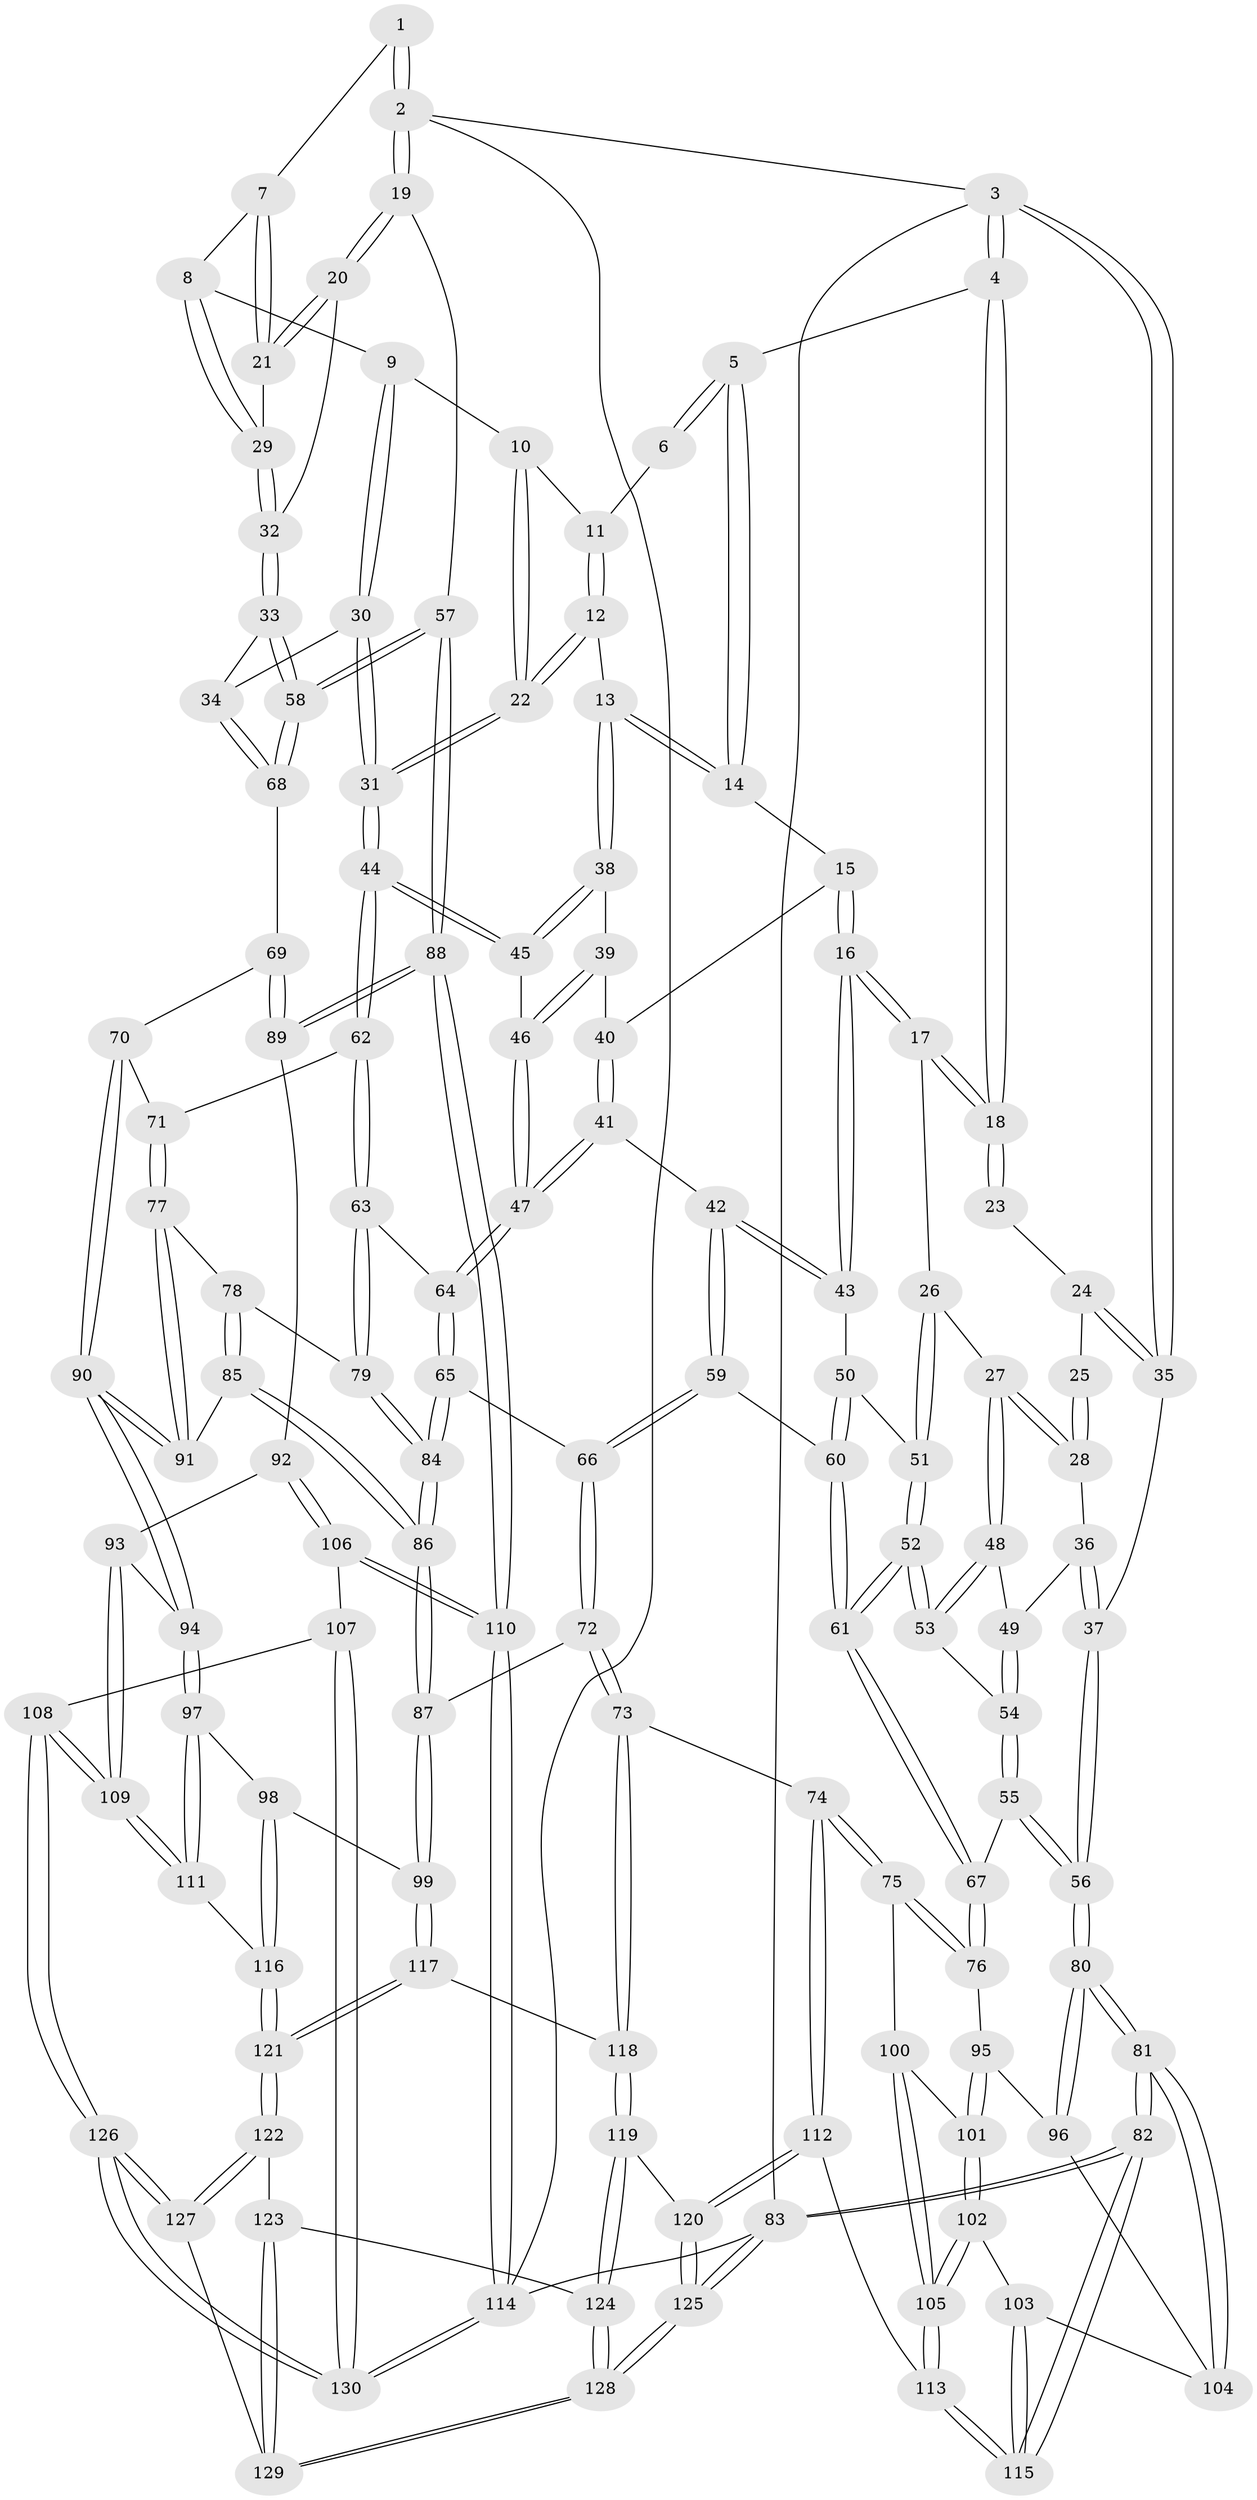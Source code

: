// Generated by graph-tools (version 1.1) at 2025/27/03/09/25 03:27:16]
// undirected, 130 vertices, 322 edges
graph export_dot {
graph [start="1"]
  node [color=gray90,style=filled];
  1 [pos="+0.9322956150745763+0"];
  2 [pos="+1+0"];
  3 [pos="+0+0"];
  4 [pos="+0.41137564402717697+0"];
  5 [pos="+0.48207331588195546+0"];
  6 [pos="+0.7251775416553208+0"];
  7 [pos="+0.9058772263346605+0.0600116595070877"];
  8 [pos="+0.8428826168796576+0.12495548483983174"];
  9 [pos="+0.8376761805111215+0.12644729266809052"];
  10 [pos="+0.8207123828267728+0.12291952078976129"];
  11 [pos="+0.7352114436121252+0.03699076941079483"];
  12 [pos="+0.6620199074460438+0.16296402994485393"];
  13 [pos="+0.6503970629724372+0.16293602945962685"];
  14 [pos="+0.5361684756001276+0.03401871654740442"];
  15 [pos="+0.47886985549316574+0.18253137768032068"];
  16 [pos="+0.3713406660309651+0.20656825647715812"];
  17 [pos="+0.30726809687072815+0.12832100200010718"];
  18 [pos="+0.3041064269106398+0.1083441299216391"];
  19 [pos="+1+0.18795705751329947"];
  20 [pos="+1+0.1723644325096816"];
  21 [pos="+0.9916700054094871+0.14455408202411174"];
  22 [pos="+0.6987767252994905+0.1865142545133844"];
  23 [pos="+0.24146761515484297+0.0997144580519007"];
  24 [pos="+0+0"];
  25 [pos="+0.12230766580831864+0.13500288249487702"];
  26 [pos="+0.19308409282914754+0.23841219130357738"];
  27 [pos="+0.1826525366528373+0.2399462388691165"];
  28 [pos="+0.12229231687855531+0.20321375733681332"];
  29 [pos="+0.8909779486877532+0.18336239251645764"];
  30 [pos="+0.7887199376023674+0.32217555232281814"];
  31 [pos="+0.7852413916884349+0.3227046259752707"];
  32 [pos="+0.9002961691449697+0.2724459153797094"];
  33 [pos="+0.8781285936855834+0.31196352542547384"];
  34 [pos="+0.7946599827883994+0.3227838488314233"];
  35 [pos="+0+0"];
  36 [pos="+0.033488983532143975+0.23407460665506521"];
  37 [pos="+0+0.13385468904188613"];
  38 [pos="+0.5977589402300392+0.2166080946758644"];
  39 [pos="+0.581604828269623+0.22776535577136733"];
  40 [pos="+0.4976560498680011+0.19656897994040093"];
  41 [pos="+0.48671033755854787+0.3326234368059412"];
  42 [pos="+0.4183996653832085+0.3232220094790929"];
  43 [pos="+0.3721545793604652+0.2426218295208993"];
  44 [pos="+0.7632796154219081+0.3424995383639743"];
  45 [pos="+0.6874709663495925+0.324011473285427"];
  46 [pos="+0.5625268459022492+0.32189417872090925"];
  47 [pos="+0.5370693795063177+0.35210255650211864"];
  48 [pos="+0.1283113548563352+0.33692992948240186"];
  49 [pos="+0.05133500852656032+0.26465883145077035"];
  50 [pos="+0.2776206895744262+0.31767103010917924"];
  51 [pos="+0.25735972584425926+0.3193538778665642"];
  52 [pos="+0.18877719656156036+0.4186646579014223"];
  53 [pos="+0.12858541799339632+0.3504520789506512"];
  54 [pos="+0.033023157271361264+0.3805811570134401"];
  55 [pos="+0+0.45359521900573807"];
  56 [pos="+0+0.4591228917207118"];
  57 [pos="+1+0.46954916320607504"];
  58 [pos="+1+0.4555605952935841"];
  59 [pos="+0.3662632923529191+0.42124808603024744"];
  60 [pos="+0.349866394142967+0.41829247822588606"];
  61 [pos="+0.19577755194618313+0.4529704943847043"];
  62 [pos="+0.7357097184638243+0.4001413855331264"];
  63 [pos="+0.5999119007592667+0.44784835303824877"];
  64 [pos="+0.555172443550687+0.4310187695595159"];
  65 [pos="+0.48850665042997266+0.4891976486786011"];
  66 [pos="+0.41445345648520093+0.5074663408482375"];
  67 [pos="+0.1698941045579783+0.5300237751911905"];
  68 [pos="+0.8982703760330534+0.5194534784858648"];
  69 [pos="+0.8867984853587777+0.5282353228451915"];
  70 [pos="+0.8578904615791082+0.5361004533219988"];
  71 [pos="+0.74034255458077+0.41856768634601565"];
  72 [pos="+0.3508888317510045+0.6387779588016405"];
  73 [pos="+0.34971314845408064+0.6395505532805789"];
  74 [pos="+0.2699287858054632+0.6304340432546249"];
  75 [pos="+0.2401503010778677+0.6119682822880624"];
  76 [pos="+0.18307771708251638+0.5674049558253761"];
  77 [pos="+0.7197543390709349+0.5631846235268756"];
  78 [pos="+0.640125842487943+0.5208265788685358"];
  79 [pos="+0.6210139629802496+0.5049995098189693"];
  80 [pos="+0+0.5530945469105599"];
  81 [pos="+0+1"];
  82 [pos="+0+1"];
  83 [pos="+0+1"];
  84 [pos="+0.5634641264734616+0.6028001342510826"];
  85 [pos="+0.6190780763190458+0.617433919183163"];
  86 [pos="+0.5681639304485746+0.6384863556264263"];
  87 [pos="+0.552687479100323+0.6723207572580142"];
  88 [pos="+1+0.7492517271504254"];
  89 [pos="+0.9116142203490649+0.6267998244900195"];
  90 [pos="+0.7625912015760599+0.6176213792759584"];
  91 [pos="+0.7332365062186113+0.5934576638207772"];
  92 [pos="+0.8600127284325907+0.6802390954758625"];
  93 [pos="+0.8564093136957891+0.6793702093409454"];
  94 [pos="+0.7653325808824978+0.6351738179772461"];
  95 [pos="+0.0774555623574279+0.6500599597585424"];
  96 [pos="+0.07531867840997539+0.650679863826689"];
  97 [pos="+0.7448582307739919+0.6789220131882377"];
  98 [pos="+0.6622376713076088+0.704900759086821"];
  99 [pos="+0.5718691213494648+0.7129274644936503"];
  100 [pos="+0.14591373519268255+0.7151310533099448"];
  101 [pos="+0.09808437370250601+0.6956019029113308"];
  102 [pos="+0.11368679633821628+0.748513908511282"];
  103 [pos="+0.0644306858345113+0.7435401563339077"];
  104 [pos="+0.03581978712165817+0.7197704367025708"];
  105 [pos="+0.12634597440462866+0.7630573087605776"];
  106 [pos="+0.9880668484681222+0.806997530526897"];
  107 [pos="+0.9008073475067159+0.8533643401565801"];
  108 [pos="+0.8140940787855498+0.8414328725603879"];
  109 [pos="+0.7933125774105142+0.8267783108930357"];
  110 [pos="+1+0.7669214191888173"];
  111 [pos="+0.7647537969328096+0.8118352311468577"];
  112 [pos="+0.1896080949203368+0.8054519754025964"];
  113 [pos="+0.1432924297342382+0.8009920595303482"];
  114 [pos="+1+1"];
  115 [pos="+0.07075410995110851+0.8410402459065269"];
  116 [pos="+0.7004170068689647+0.8291444709965939"];
  117 [pos="+0.5667691193114955+0.7791501657942991"];
  118 [pos="+0.37355481200872787+0.7699506574607035"];
  119 [pos="+0.3611066351338347+0.8518010830807149"];
  120 [pos="+0.23856997878900138+0.8686794441821598"];
  121 [pos="+0.5917912231969391+0.8751551786045046"];
  122 [pos="+0.5831096234585226+0.8986187328235684"];
  123 [pos="+0.44882758279453744+0.8854402202817707"];
  124 [pos="+0.3734021734402096+0.8671276112042281"];
  125 [pos="+0.021009524795449416+1"];
  126 [pos="+0.6471447700866357+1"];
  127 [pos="+0.645579840316509+1"];
  128 [pos="+0.33164170326110587+1"];
  129 [pos="+0.4212487249602238+1"];
  130 [pos="+0.8503857157014154+1"];
  1 -- 2;
  1 -- 2;
  1 -- 7;
  2 -- 3;
  2 -- 19;
  2 -- 19;
  2 -- 114;
  3 -- 4;
  3 -- 4;
  3 -- 35;
  3 -- 35;
  3 -- 83;
  4 -- 5;
  4 -- 18;
  4 -- 18;
  5 -- 6;
  5 -- 6;
  5 -- 14;
  5 -- 14;
  6 -- 11;
  7 -- 8;
  7 -- 21;
  7 -- 21;
  8 -- 9;
  8 -- 29;
  8 -- 29;
  9 -- 10;
  9 -- 30;
  9 -- 30;
  10 -- 11;
  10 -- 22;
  10 -- 22;
  11 -- 12;
  11 -- 12;
  12 -- 13;
  12 -- 22;
  12 -- 22;
  13 -- 14;
  13 -- 14;
  13 -- 38;
  13 -- 38;
  14 -- 15;
  15 -- 16;
  15 -- 16;
  15 -- 40;
  16 -- 17;
  16 -- 17;
  16 -- 43;
  16 -- 43;
  17 -- 18;
  17 -- 18;
  17 -- 26;
  18 -- 23;
  18 -- 23;
  19 -- 20;
  19 -- 20;
  19 -- 57;
  20 -- 21;
  20 -- 21;
  20 -- 32;
  21 -- 29;
  22 -- 31;
  22 -- 31;
  23 -- 24;
  24 -- 25;
  24 -- 35;
  24 -- 35;
  25 -- 28;
  25 -- 28;
  26 -- 27;
  26 -- 51;
  26 -- 51;
  27 -- 28;
  27 -- 28;
  27 -- 48;
  27 -- 48;
  28 -- 36;
  29 -- 32;
  29 -- 32;
  30 -- 31;
  30 -- 31;
  30 -- 34;
  31 -- 44;
  31 -- 44;
  32 -- 33;
  32 -- 33;
  33 -- 34;
  33 -- 58;
  33 -- 58;
  34 -- 68;
  34 -- 68;
  35 -- 37;
  36 -- 37;
  36 -- 37;
  36 -- 49;
  37 -- 56;
  37 -- 56;
  38 -- 39;
  38 -- 45;
  38 -- 45;
  39 -- 40;
  39 -- 46;
  39 -- 46;
  40 -- 41;
  40 -- 41;
  41 -- 42;
  41 -- 47;
  41 -- 47;
  42 -- 43;
  42 -- 43;
  42 -- 59;
  42 -- 59;
  43 -- 50;
  44 -- 45;
  44 -- 45;
  44 -- 62;
  44 -- 62;
  45 -- 46;
  46 -- 47;
  46 -- 47;
  47 -- 64;
  47 -- 64;
  48 -- 49;
  48 -- 53;
  48 -- 53;
  49 -- 54;
  49 -- 54;
  50 -- 51;
  50 -- 60;
  50 -- 60;
  51 -- 52;
  51 -- 52;
  52 -- 53;
  52 -- 53;
  52 -- 61;
  52 -- 61;
  53 -- 54;
  54 -- 55;
  54 -- 55;
  55 -- 56;
  55 -- 56;
  55 -- 67;
  56 -- 80;
  56 -- 80;
  57 -- 58;
  57 -- 58;
  57 -- 88;
  57 -- 88;
  58 -- 68;
  58 -- 68;
  59 -- 60;
  59 -- 66;
  59 -- 66;
  60 -- 61;
  60 -- 61;
  61 -- 67;
  61 -- 67;
  62 -- 63;
  62 -- 63;
  62 -- 71;
  63 -- 64;
  63 -- 79;
  63 -- 79;
  64 -- 65;
  64 -- 65;
  65 -- 66;
  65 -- 84;
  65 -- 84;
  66 -- 72;
  66 -- 72;
  67 -- 76;
  67 -- 76;
  68 -- 69;
  69 -- 70;
  69 -- 89;
  69 -- 89;
  70 -- 71;
  70 -- 90;
  70 -- 90;
  71 -- 77;
  71 -- 77;
  72 -- 73;
  72 -- 73;
  72 -- 87;
  73 -- 74;
  73 -- 118;
  73 -- 118;
  74 -- 75;
  74 -- 75;
  74 -- 112;
  74 -- 112;
  75 -- 76;
  75 -- 76;
  75 -- 100;
  76 -- 95;
  77 -- 78;
  77 -- 91;
  77 -- 91;
  78 -- 79;
  78 -- 85;
  78 -- 85;
  79 -- 84;
  79 -- 84;
  80 -- 81;
  80 -- 81;
  80 -- 96;
  80 -- 96;
  81 -- 82;
  81 -- 82;
  81 -- 104;
  81 -- 104;
  82 -- 83;
  82 -- 83;
  82 -- 115;
  82 -- 115;
  83 -- 125;
  83 -- 125;
  83 -- 114;
  84 -- 86;
  84 -- 86;
  85 -- 86;
  85 -- 86;
  85 -- 91;
  86 -- 87;
  86 -- 87;
  87 -- 99;
  87 -- 99;
  88 -- 89;
  88 -- 89;
  88 -- 110;
  88 -- 110;
  89 -- 92;
  90 -- 91;
  90 -- 91;
  90 -- 94;
  90 -- 94;
  92 -- 93;
  92 -- 106;
  92 -- 106;
  93 -- 94;
  93 -- 109;
  93 -- 109;
  94 -- 97;
  94 -- 97;
  95 -- 96;
  95 -- 101;
  95 -- 101;
  96 -- 104;
  97 -- 98;
  97 -- 111;
  97 -- 111;
  98 -- 99;
  98 -- 116;
  98 -- 116;
  99 -- 117;
  99 -- 117;
  100 -- 101;
  100 -- 105;
  100 -- 105;
  101 -- 102;
  101 -- 102;
  102 -- 103;
  102 -- 105;
  102 -- 105;
  103 -- 104;
  103 -- 115;
  103 -- 115;
  105 -- 113;
  105 -- 113;
  106 -- 107;
  106 -- 110;
  106 -- 110;
  107 -- 108;
  107 -- 130;
  107 -- 130;
  108 -- 109;
  108 -- 109;
  108 -- 126;
  108 -- 126;
  109 -- 111;
  109 -- 111;
  110 -- 114;
  110 -- 114;
  111 -- 116;
  112 -- 113;
  112 -- 120;
  112 -- 120;
  113 -- 115;
  113 -- 115;
  114 -- 130;
  114 -- 130;
  116 -- 121;
  116 -- 121;
  117 -- 118;
  117 -- 121;
  117 -- 121;
  118 -- 119;
  118 -- 119;
  119 -- 120;
  119 -- 124;
  119 -- 124;
  120 -- 125;
  120 -- 125;
  121 -- 122;
  121 -- 122;
  122 -- 123;
  122 -- 127;
  122 -- 127;
  123 -- 124;
  123 -- 129;
  123 -- 129;
  124 -- 128;
  124 -- 128;
  125 -- 128;
  125 -- 128;
  126 -- 127;
  126 -- 127;
  126 -- 130;
  126 -- 130;
  127 -- 129;
  128 -- 129;
  128 -- 129;
}
